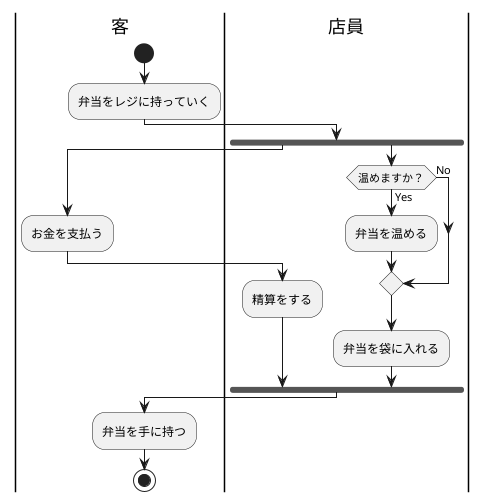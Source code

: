 @startuml 図７－０
|客|
|店員|
|客|
start
:弁当をレジに持っていく;
|店員|
fork
|客|
:お金を支払う;
|店員|
:精算をする;
fork again
if(温めますか？) is (Yes) then
:弁当を温める;
else (No)
endif
:弁当を袋に入れる;
end fork
|客|
:弁当を手に持つ;
stop
@enduml